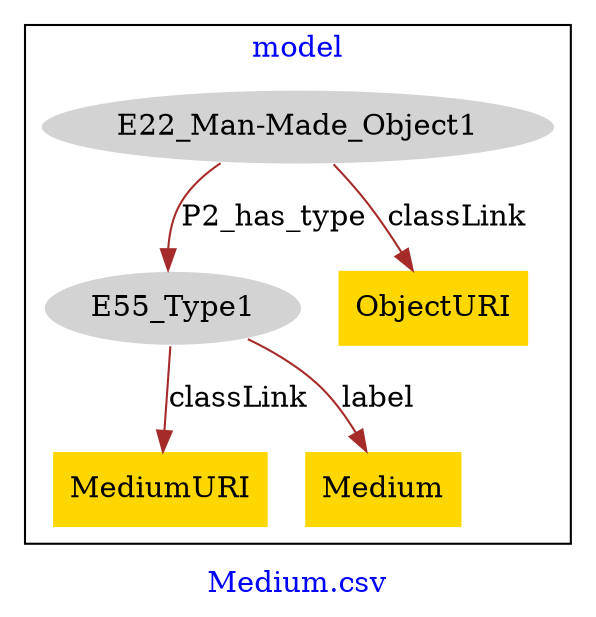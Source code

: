 digraph n0 {
fontcolor="blue"
remincross="true"
label="Medium.csv"
subgraph cluster {
label="model"
n2[style="filled",color="white",fillcolor="lightgray",label="E22_Man-Made_Object1"];
n3[style="filled",color="white",fillcolor="lightgray",label="E55_Type1"];
n4[shape="plaintext",style="filled",fillcolor="gold",label="MediumURI"];
n5[shape="plaintext",style="filled",fillcolor="gold",label="Medium"];
n6[shape="plaintext",style="filled",fillcolor="gold",label="ObjectURI"];
}
n2 -> n3[color="brown",fontcolor="black",label="P2_has_type"]
n3 -> n4[color="brown",fontcolor="black",label="classLink"]
n3 -> n5[color="brown",fontcolor="black",label="label"]
n2 -> n6[color="brown",fontcolor="black",label="classLink"]
}

